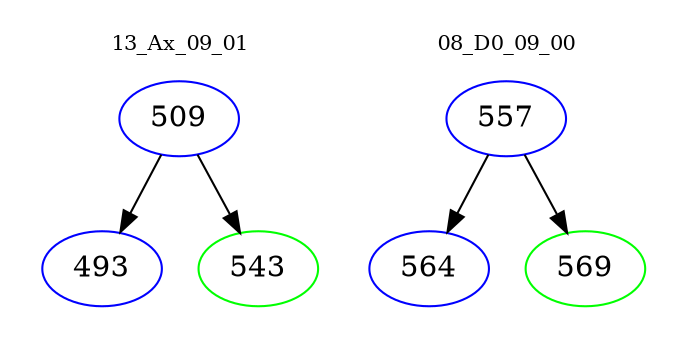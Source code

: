 digraph{
subgraph cluster_0 {
color = white
label = "13_Ax_09_01";
fontsize=10;
T0_509 [label="509", color="blue"]
T0_509 -> T0_493 [color="black"]
T0_493 [label="493", color="blue"]
T0_509 -> T0_543 [color="black"]
T0_543 [label="543", color="green"]
}
subgraph cluster_1 {
color = white
label = "08_D0_09_00";
fontsize=10;
T1_557 [label="557", color="blue"]
T1_557 -> T1_564 [color="black"]
T1_564 [label="564", color="blue"]
T1_557 -> T1_569 [color="black"]
T1_569 [label="569", color="green"]
}
}
